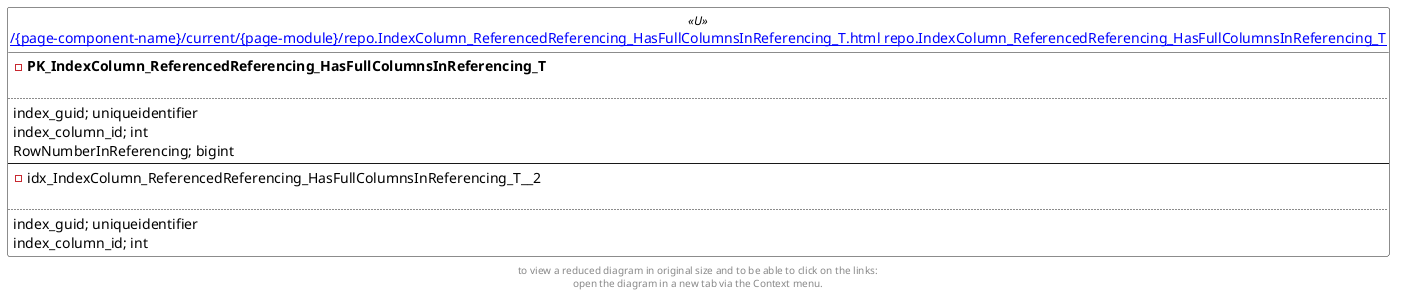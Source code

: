 @startuml
left to right direction
'top to bottom direction
hide circle
'avoide "." issues:
set namespaceSeparator none


skinparam class {
  BackgroundColor White
  BackgroundColor<<FN>> Yellow
  BackgroundColor<<FS>> Yellow
  BackgroundColor<<FT>> LightGray
  BackgroundColor<<IF>> Yellow
  BackgroundColor<<IS>> Yellow
  BackgroundColor<<P>> Aqua
  BackgroundColor<<PC>> Aqua
  BackgroundColor<<SN>> Yellow
  BackgroundColor<<SO>> SlateBlue
  BackgroundColor<<TF>> LightGray
  BackgroundColor<<TR>> Tomato
  BackgroundColor<<U>> White
  BackgroundColor<<V>> WhiteSmoke
  BackgroundColor<<X>> Aqua
}


entity "[[{site-url}/{page-component-name}/current/{page-module}/repo.IndexColumn_ReferencedReferencing_HasFullColumnsInReferencing_T.html repo.IndexColumn_ReferencedReferencing_HasFullColumnsInReferencing_T]]" as repo.IndexColumn_ReferencedReferencing_HasFullColumnsInReferencing_T << U >> {
- **PK_IndexColumn_ReferencedReferencing_HasFullColumnsInReferencing_T**

..
index_guid; uniqueidentifier
index_column_id; int
RowNumberInReferencing; bigint
--
- idx_IndexColumn_ReferencedReferencing_HasFullColumnsInReferencing_T__2

..
index_guid; uniqueidentifier
index_column_id; int
}


footer
to view a reduced diagram in original size and to be able to click on the links:
open the diagram in a new tab via the Context menu.
end footer

@enduml

